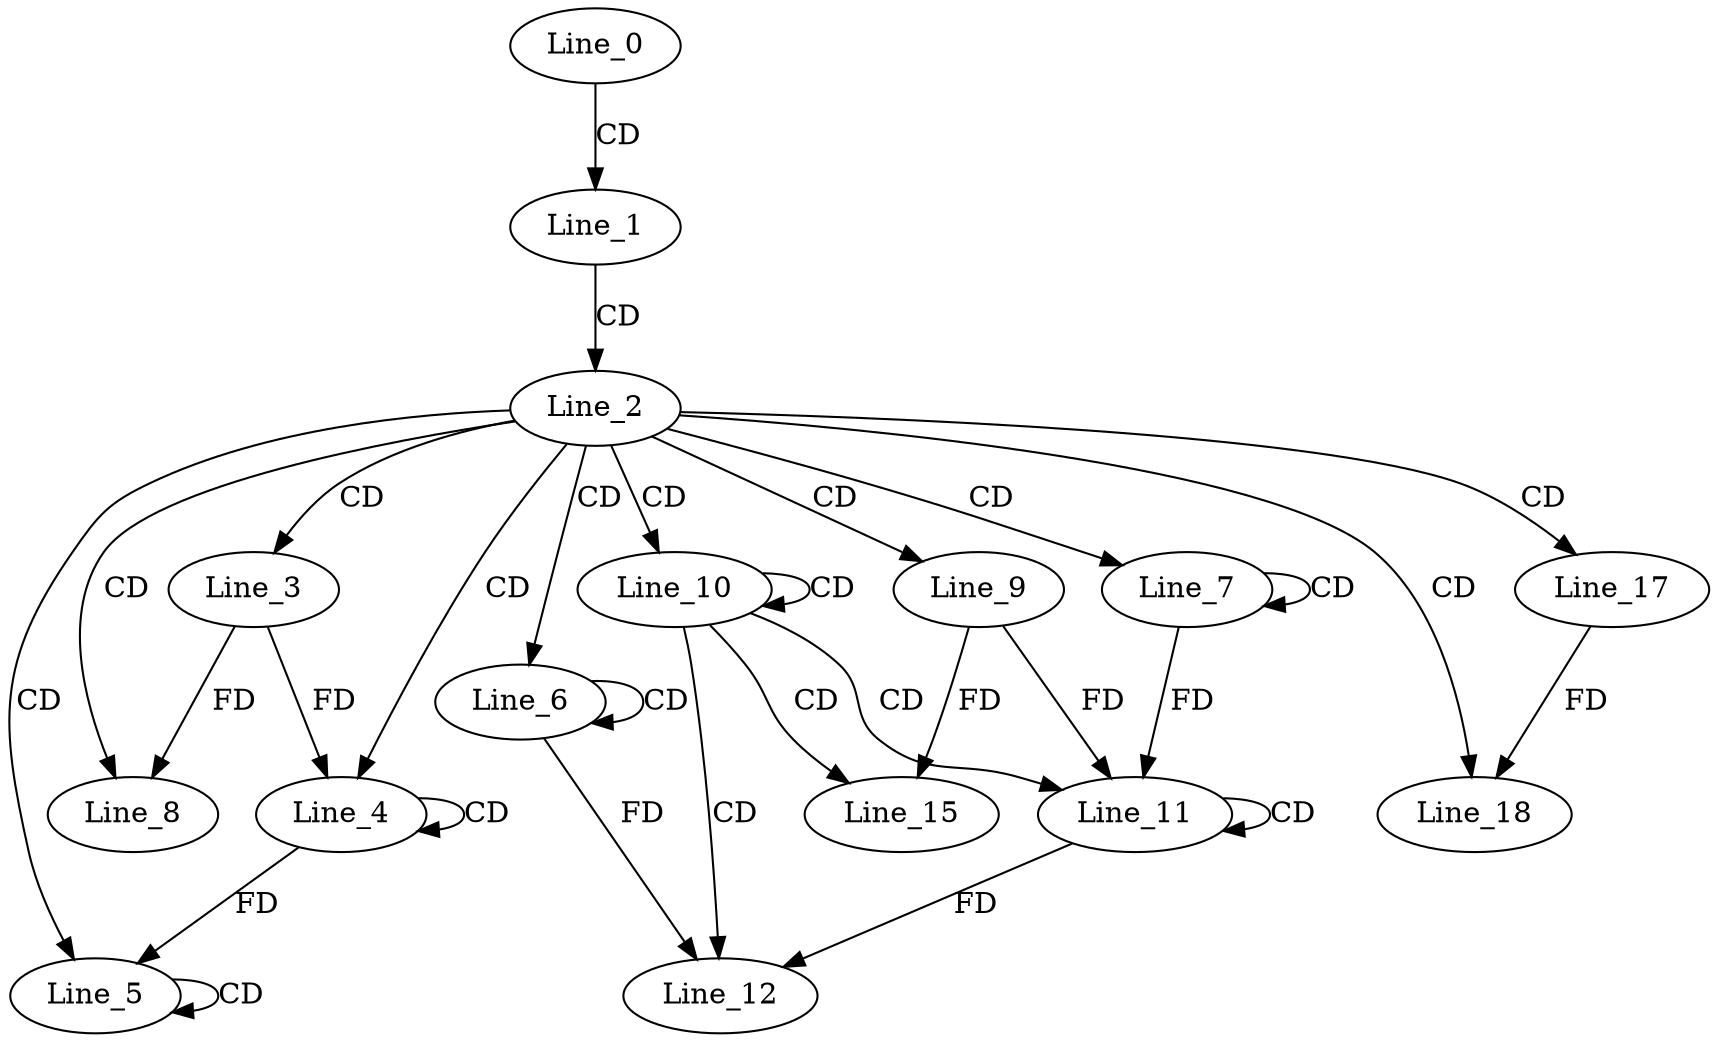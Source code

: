 digraph G {
  Line_0;
  Line_1;
  Line_2;
  Line_3;
  Line_4;
  Line_4;
  Line_5;
  Line_5;
  Line_6;
  Line_6;
  Line_7;
  Line_7;
  Line_8;
  Line_9;
  Line_10;
  Line_11;
  Line_11;
  Line_12;
  Line_15;
  Line_17;
  Line_18;
  Line_0 -> Line_1 [ label="CD" ];
  Line_1 -> Line_2 [ label="CD" ];
  Line_2 -> Line_3 [ label="CD" ];
  Line_2 -> Line_4 [ label="CD" ];
  Line_4 -> Line_4 [ label="CD" ];
  Line_3 -> Line_4 [ label="FD" ];
  Line_2 -> Line_5 [ label="CD" ];
  Line_5 -> Line_5 [ label="CD" ];
  Line_4 -> Line_5 [ label="FD" ];
  Line_2 -> Line_6 [ label="CD" ];
  Line_6 -> Line_6 [ label="CD" ];
  Line_2 -> Line_7 [ label="CD" ];
  Line_7 -> Line_7 [ label="CD" ];
  Line_2 -> Line_8 [ label="CD" ];
  Line_3 -> Line_8 [ label="FD" ];
  Line_2 -> Line_9 [ label="CD" ];
  Line_2 -> Line_10 [ label="CD" ];
  Line_10 -> Line_10 [ label="CD" ];
  Line_10 -> Line_11 [ label="CD" ];
  Line_11 -> Line_11 [ label="CD" ];
  Line_7 -> Line_11 [ label="FD" ];
  Line_9 -> Line_11 [ label="FD" ];
  Line_10 -> Line_12 [ label="CD" ];
  Line_6 -> Line_12 [ label="FD" ];
  Line_11 -> Line_12 [ label="FD" ];
  Line_10 -> Line_15 [ label="CD" ];
  Line_9 -> Line_15 [ label="FD" ];
  Line_2 -> Line_17 [ label="CD" ];
  Line_2 -> Line_18 [ label="CD" ];
  Line_17 -> Line_18 [ label="FD" ];
}

